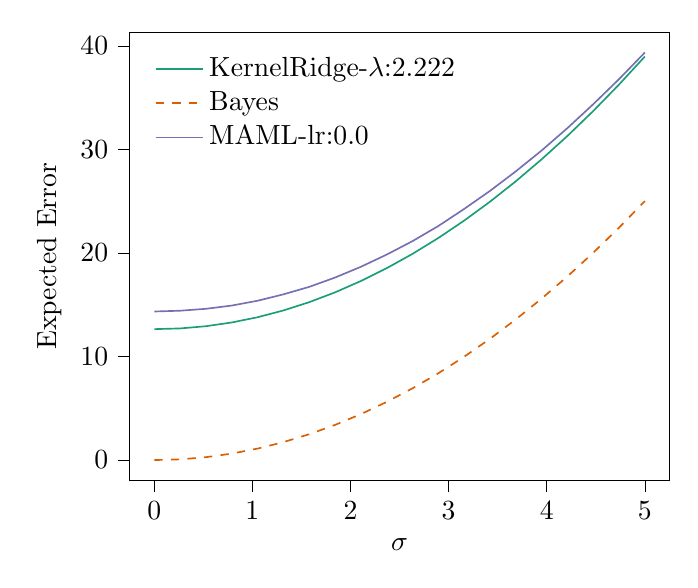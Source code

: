 % This file was created with tikzplotlib v0.10.1.
\begin{tikzpicture}

\definecolor{chocolate217952}{RGB}{217,95,2}
\definecolor{darkcyan27158119}{RGB}{27,158,119}
\definecolor{darkgray176}{RGB}{176,176,176}
\definecolor{lightslategray117112179}{RGB}{117,112,179}

\begin{axis}[
legend cell align={left},
legend style={
  fill opacity=0.8,
  draw opacity=1,
  text opacity=1,
  at={(0.03,0.97)},
  anchor=north west,
  draw=none
},
tick align=outside,
tick pos=left,
x grid style={darkgray176},
xlabel={\(\displaystyle \sigma\)},
xmin=-0.25, xmax=5.25,
xtick style={color=black},
y grid style={darkgray176},
ylabel={Expected Error},
ymin=-1.968, ymax=41.321,
ytick style={color=black}
]
\addplot [semithick, darkcyan27158119]
table {%
0 12.642
0.263 12.71
0.526 12.924
0.789 13.285
1.053 13.792
1.316 14.446
1.579 15.246
1.842 16.192
2.105 17.285
2.368 18.524
2.632 19.91
2.895 21.442
3.158 23.12
3.421 24.944
3.684 26.915
3.947 29.033
4.211 31.297
4.474 33.707
4.737 36.263
5 38.966
};
\addlegendentry{KernelRidge-$\lambda$:2.222}
\addplot [semithick, chocolate217952, dashed]
table {%
0 0
0.263 0.069
0.526 0.277
0.789 0.623
1.053 1.108
1.316 1.732
1.579 2.494
1.842 3.394
2.105 4.433
2.368 5.611
2.632 6.927
2.895 8.382
3.158 9.975
3.421 11.707
3.684 13.577
3.947 15.586
4.211 17.733
4.474 20.019
4.737 22.444
5 25.007
};
\addlegendentry{Bayes}
\addplot [semithick, lightslategray117112179]
table {%
0 14.345
0.263 14.42
0.526 14.605
0.789 14.918
1.053 15.384
1.316 16.002
1.579 16.723
1.842 17.621
2.105 18.66
2.368 19.836
2.632 21.141
2.895 22.6
3.158 24.246
3.421 25.988
3.684 27.873
3.947 29.884
4.211 32.056
4.474 34.361
4.737 36.785
5 39.353
};
\addlegendentry{MAML-lr:0.0}
\end{axis}

\end{tikzpicture}
